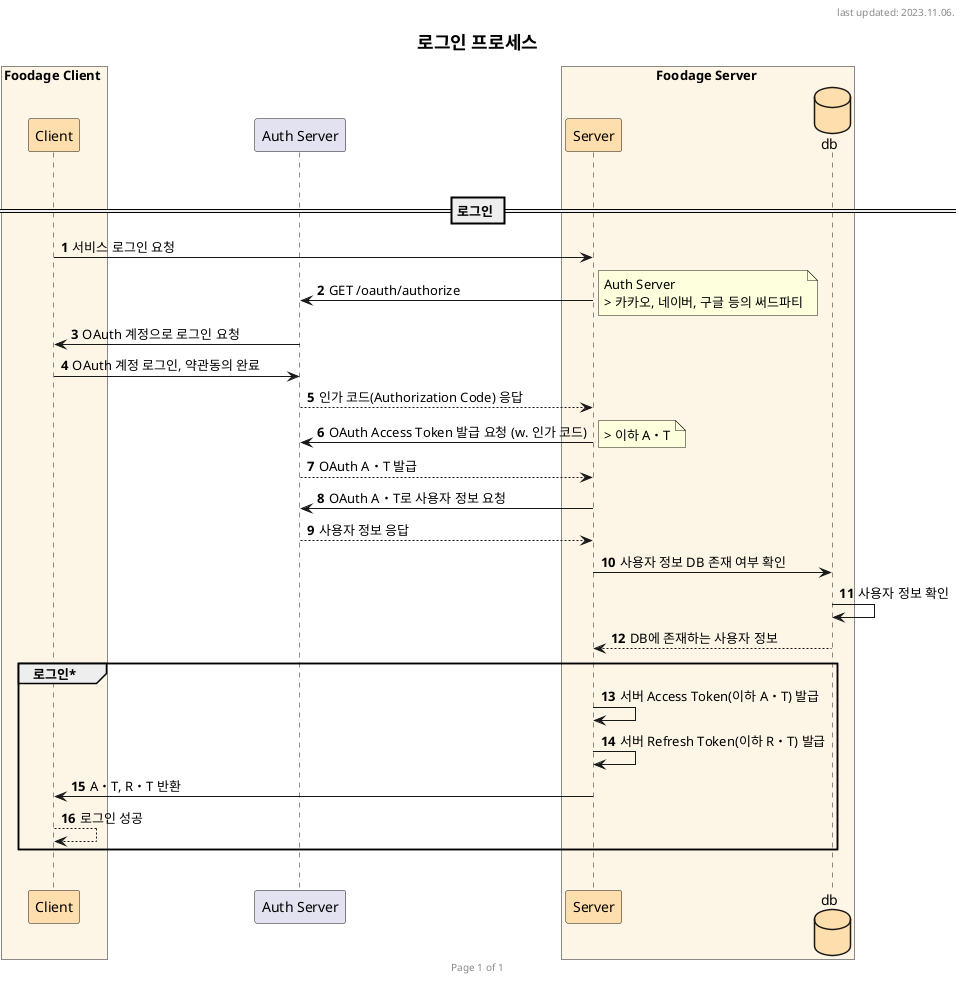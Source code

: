 @startuml
header last updated: 2023.11.06.
footer Page %page% of %lastpage%
title
    <size:18> 로그인 프로세스 </size>
end title

'''''''
'actor User as user
box Foodage Client #OldLace
    participant "Client" as client #NavajoWhite
end box
'''''''
    participant "Auth Server" as a_server
'''''''
box Foodage Server #OldLace
    participant "Server" as server #NavajoWhite
    database db  #NavajoWhite
end box
'''''''
autonumber


|||
== 로그인 ==

'로그인
client -> server: 서비스 로그인 요청
server -> a_server: GET /oauth/authorize
  note right: Auth Server\n> 카카오, 네이버, 구글 등의 써드파티
a_server -> client: OAuth 계정으로 로그인 요청
client -> a_server: OAuth 계정 로그인, 약관동의 완료
a_server --> server: 인가 코드(Authorization Code) 응답
''' at 발급
server -> a_server: OAuth Access Token 발급 요청 (w. 인가 코드)
  note right: > 이하 A・T
a_server --> server: OAuth A・T 발급
''' at로 사용자 정보 확인
server -> a_server: OAuth A・T로 사용자 정보 요청
a_server --> server: 사용자 정보 응답
server -> db: 사용자 정보 DB 존재 여부 확인
db -> db: 사용자 정보 확인
db --> server: DB에 존재하는 사용자 정보

'서비스 로그인
group 로그인*
    server -> server: 서버 Access Token(이하 A・T) 발급
    server -> server: 서버 Refresh Token(이하 R・T) 발급
    server -> client: A・T, R・T 반환
    client --> client: 로그인 성공
end

|||

@enduml
